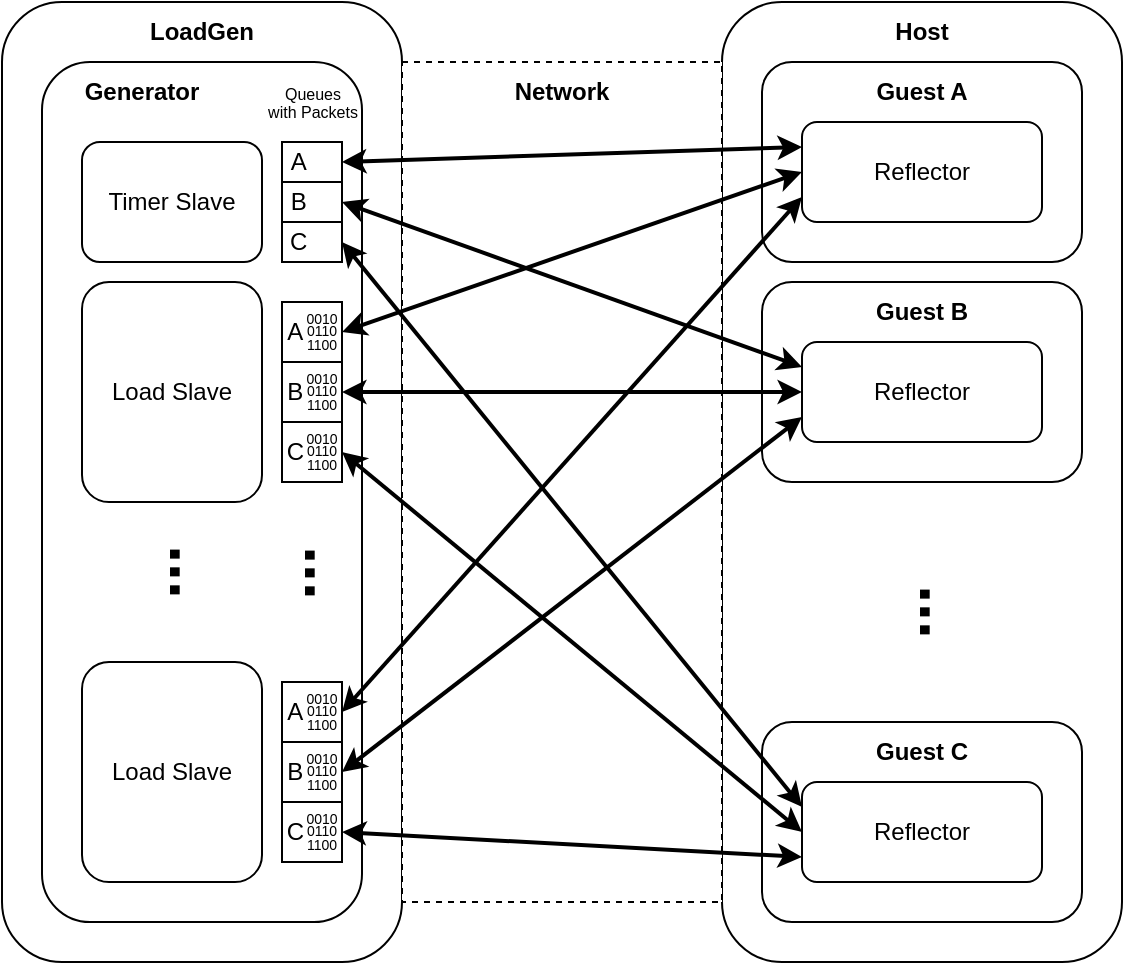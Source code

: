 <mxfile version="21.1.8" type="github">
  <diagram name="Page-1" id="eqyKnO2Cwf8LMekeqgzb">
    <mxGraphModel dx="989" dy="574" grid="1" gridSize="10" guides="1" tooltips="1" connect="1" arrows="1" fold="1" page="1" pageScale="1" pageWidth="800" pageHeight="800" math="0" shadow="0">
      <root>
        <mxCell id="0" />
        <mxCell id="1" parent="0" />
        <mxCell id="RFkQ3Km538WCamqR7Py1-1" value="" style="rounded=1;whiteSpace=wrap;html=1;" vertex="1" parent="1">
          <mxGeometry x="480" y="160" width="200" height="480" as="geometry" />
        </mxCell>
        <mxCell id="RFkQ3Km538WCamqR7Py1-2" value="&lt;b&gt;Host&lt;/b&gt;" style="text;html=1;strokeColor=none;fillColor=none;align=center;verticalAlign=middle;whiteSpace=wrap;rounded=0;" vertex="1" parent="1">
          <mxGeometry x="550" y="160" width="60" height="30" as="geometry" />
        </mxCell>
        <mxCell id="RFkQ3Km538WCamqR7Py1-3" value="" style="rounded=1;whiteSpace=wrap;html=1;" vertex="1" parent="1">
          <mxGeometry x="120" y="160" width="200" height="480" as="geometry" />
        </mxCell>
        <mxCell id="RFkQ3Km538WCamqR7Py1-4" value="&lt;b&gt;LoadGen&lt;/b&gt;" style="text;html=1;strokeColor=none;fillColor=none;align=center;verticalAlign=middle;whiteSpace=wrap;rounded=0;" vertex="1" parent="1">
          <mxGeometry x="190" y="160" width="60" height="30" as="geometry" />
        </mxCell>
        <mxCell id="RFkQ3Km538WCamqR7Py1-5" value="" style="rounded=0;whiteSpace=wrap;html=1;dashed=1;" vertex="1" parent="1">
          <mxGeometry x="320" y="190" width="160" height="420" as="geometry" />
        </mxCell>
        <mxCell id="RFkQ3Km538WCamqR7Py1-6" value="&lt;b&gt;Network&lt;/b&gt;" style="text;html=1;strokeColor=none;fillColor=none;align=center;verticalAlign=middle;whiteSpace=wrap;rounded=0;" vertex="1" parent="1">
          <mxGeometry x="370" y="190" width="60" height="30" as="geometry" />
        </mxCell>
        <mxCell id="RFkQ3Km538WCamqR7Py1-7" value="" style="rounded=1;whiteSpace=wrap;html=1;" vertex="1" parent="1">
          <mxGeometry x="500" y="190" width="160" height="100" as="geometry" />
        </mxCell>
        <mxCell id="RFkQ3Km538WCamqR7Py1-8" value="Guest A" style="text;html=1;strokeColor=none;fillColor=none;align=center;verticalAlign=middle;whiteSpace=wrap;rounded=0;fontStyle=1" vertex="1" parent="1">
          <mxGeometry x="550" y="190" width="60" height="30" as="geometry" />
        </mxCell>
        <mxCell id="RFkQ3Km538WCamqR7Py1-9" value="Reflector" style="rounded=1;whiteSpace=wrap;html=1;fontStyle=0" vertex="1" parent="1">
          <mxGeometry x="520" y="220" width="120" height="50" as="geometry" />
        </mxCell>
        <mxCell id="RFkQ3Km538WCamqR7Py1-10" value="" style="rounded=1;whiteSpace=wrap;html=1;" vertex="1" parent="1">
          <mxGeometry x="500" y="300" width="160" height="100" as="geometry" />
        </mxCell>
        <mxCell id="RFkQ3Km538WCamqR7Py1-11" value="Guest B" style="text;html=1;strokeColor=none;fillColor=none;align=center;verticalAlign=middle;whiteSpace=wrap;rounded=0;fontStyle=1" vertex="1" parent="1">
          <mxGeometry x="550" y="300" width="60" height="30" as="geometry" />
        </mxCell>
        <mxCell id="RFkQ3Km538WCamqR7Py1-12" value="Reflector" style="rounded=1;whiteSpace=wrap;html=1;fontStyle=0" vertex="1" parent="1">
          <mxGeometry x="520" y="330" width="120" height="50" as="geometry" />
        </mxCell>
        <mxCell id="RFkQ3Km538WCamqR7Py1-13" value="" style="rounded=1;whiteSpace=wrap;html=1;" vertex="1" parent="1">
          <mxGeometry x="500" y="520" width="160" height="100" as="geometry" />
        </mxCell>
        <mxCell id="RFkQ3Km538WCamqR7Py1-14" value="Guest C" style="text;html=1;strokeColor=none;fillColor=none;align=center;verticalAlign=middle;whiteSpace=wrap;rounded=0;fontStyle=1" vertex="1" parent="1">
          <mxGeometry x="550" y="520" width="60" height="30" as="geometry" />
        </mxCell>
        <mxCell id="RFkQ3Km538WCamqR7Py1-15" value="Reflector" style="rounded=1;whiteSpace=wrap;html=1;fontStyle=0" vertex="1" parent="1">
          <mxGeometry x="520" y="550" width="120" height="50" as="geometry" />
        </mxCell>
        <mxCell id="RFkQ3Km538WCamqR7Py1-19" value="" style="rounded=1;whiteSpace=wrap;html=1;" vertex="1" parent="1">
          <mxGeometry x="140" y="190" width="160" height="430" as="geometry" />
        </mxCell>
        <mxCell id="RFkQ3Km538WCamqR7Py1-20" value="&lt;b&gt;Generator&lt;/b&gt;" style="text;html=1;strokeColor=none;fillColor=none;align=center;verticalAlign=middle;whiteSpace=wrap;rounded=0;" vertex="1" parent="1">
          <mxGeometry x="160" y="190" width="60" height="30" as="geometry" />
        </mxCell>
        <mxCell id="RFkQ3Km538WCamqR7Py1-21" value="Timer Slave" style="rounded=1;whiteSpace=wrap;html=1;" vertex="1" parent="1">
          <mxGeometry x="160" y="230" width="90" height="60" as="geometry" />
        </mxCell>
        <mxCell id="RFkQ3Km538WCamqR7Py1-22" value="Load Slave" style="rounded=1;whiteSpace=wrap;html=1;" vertex="1" parent="1">
          <mxGeometry x="160" y="300" width="90" height="110" as="geometry" />
        </mxCell>
        <mxCell id="RFkQ3Km538WCamqR7Py1-23" value="Load Slave" style="rounded=1;whiteSpace=wrap;html=1;" vertex="1" parent="1">
          <mxGeometry x="160" y="490" width="90" height="110" as="geometry" />
        </mxCell>
        <mxCell id="RFkQ3Km538WCamqR7Py1-29" value="&lt;b&gt;&lt;font style=&quot;font-size: 32px;&quot;&gt;...&lt;/font&gt;&lt;/b&gt;" style="text;html=1;strokeColor=none;fillColor=none;align=center;verticalAlign=middle;whiteSpace=wrap;rounded=0;rotation=90;" vertex="1" parent="1">
          <mxGeometry x="560" y="450" width="60" height="30" as="geometry" />
        </mxCell>
        <mxCell id="RFkQ3Km538WCamqR7Py1-30" value="&lt;b&gt;&lt;font style=&quot;font-size: 32px;&quot;&gt;...&lt;/font&gt;&lt;/b&gt;" style="text;html=1;strokeColor=none;fillColor=none;align=center;verticalAlign=middle;whiteSpace=wrap;rounded=0;rotation=90;" vertex="1" parent="1">
          <mxGeometry x="185" y="430" width="60" height="30" as="geometry" />
        </mxCell>
        <mxCell id="RFkQ3Km538WCamqR7Py1-42" value="A&amp;nbsp; &amp;nbsp;&amp;nbsp;" style="rounded=0;whiteSpace=wrap;html=1;" vertex="1" parent="1">
          <mxGeometry x="260" y="230" width="30" height="20" as="geometry" />
        </mxCell>
        <mxCell id="RFkQ3Km538WCamqR7Py1-43" value="B&amp;nbsp; &amp;nbsp;&amp;nbsp;" style="rounded=0;whiteSpace=wrap;html=1;" vertex="1" parent="1">
          <mxGeometry x="260" y="250" width="30" height="20" as="geometry" />
        </mxCell>
        <mxCell id="RFkQ3Km538WCamqR7Py1-44" value="C&amp;nbsp; &amp;nbsp;&amp;nbsp;" style="rounded=0;whiteSpace=wrap;html=1;" vertex="1" parent="1">
          <mxGeometry x="260" y="270" width="30" height="20" as="geometry" />
        </mxCell>
        <mxCell id="RFkQ3Km538WCamqR7Py1-47" value="" style="shape=image;html=1;verticalAlign=top;verticalLabelPosition=bottom;labelBackgroundColor=#ffffff;imageAspect=0;aspect=fixed;image=https://cdn4.iconfinder.com/data/icons/essential-app-2/16/stop-watch-time-count-128.png" vertex="1" parent="1">
          <mxGeometry x="275" y="232.5" width="15" height="15" as="geometry" />
        </mxCell>
        <mxCell id="RFkQ3Km538WCamqR7Py1-48" value="" style="shape=image;html=1;verticalAlign=top;verticalLabelPosition=bottom;labelBackgroundColor=#ffffff;imageAspect=0;aspect=fixed;image=https://cdn4.iconfinder.com/data/icons/essential-app-2/16/stop-watch-time-count-128.png" vertex="1" parent="1">
          <mxGeometry x="275" y="252.5" width="15" height="15" as="geometry" />
        </mxCell>
        <mxCell id="RFkQ3Km538WCamqR7Py1-49" value="" style="shape=image;html=1;verticalAlign=top;verticalLabelPosition=bottom;labelBackgroundColor=#ffffff;imageAspect=0;aspect=fixed;image=https://cdn4.iconfinder.com/data/icons/essential-app-2/16/stop-watch-time-count-128.png" vertex="1" parent="1">
          <mxGeometry x="275" y="272.5" width="15" height="15" as="geometry" />
        </mxCell>
        <mxCell id="RFkQ3Km538WCamqR7Py1-50" value="A&amp;nbsp; &amp;nbsp; &amp;nbsp;" style="rounded=0;whiteSpace=wrap;html=1;" vertex="1" parent="1">
          <mxGeometry x="260" y="310" width="30" height="30" as="geometry" />
        </mxCell>
        <mxCell id="RFkQ3Km538WCamqR7Py1-51" value="B&amp;nbsp; &amp;nbsp; &amp;nbsp;" style="rounded=0;whiteSpace=wrap;html=1;" vertex="1" parent="1">
          <mxGeometry x="260" y="340" width="30" height="30" as="geometry" />
        </mxCell>
        <mxCell id="RFkQ3Km538WCamqR7Py1-52" value="C&amp;nbsp; &amp;nbsp; &amp;nbsp;" style="rounded=0;whiteSpace=wrap;html=1;" vertex="1" parent="1">
          <mxGeometry x="260" y="370" width="30" height="30" as="geometry" />
        </mxCell>
        <mxCell id="RFkQ3Km538WCamqR7Py1-53" value="&lt;p style=&quot;line-height: 60%;&quot;&gt;&lt;font style=&quot;font-size: 8px;&quot;&gt;Queues&lt;br&gt;with Packets&lt;/font&gt;&lt;/p&gt;" style="text;html=1;strokeColor=none;fillColor=none;align=center;verticalAlign=middle;whiteSpace=wrap;rounded=0;" vertex="1" parent="1">
          <mxGeometry x="247.5" y="200" width="55" height="20" as="geometry" />
        </mxCell>
        <mxCell id="RFkQ3Km538WCamqR7Py1-56" value="&lt;p style=&quot;line-height: 90%; font-size: 7px;&quot;&gt;0010&lt;br&gt;0110&lt;br&gt;1100&lt;/p&gt;" style="text;html=1;strokeColor=none;fillColor=none;align=center;verticalAlign=middle;whiteSpace=wrap;rounded=0;" vertex="1" parent="1">
          <mxGeometry x="270" y="315" width="20" height="20" as="geometry" />
        </mxCell>
        <mxCell id="RFkQ3Km538WCamqR7Py1-57" value="&lt;p style=&quot;line-height: 90%; font-size: 7px;&quot;&gt;0010&lt;br&gt;0110&lt;br&gt;1100&lt;/p&gt;" style="text;html=1;strokeColor=none;fillColor=none;align=center;verticalAlign=middle;whiteSpace=wrap;rounded=0;" vertex="1" parent="1">
          <mxGeometry x="270" y="345" width="20" height="20" as="geometry" />
        </mxCell>
        <mxCell id="RFkQ3Km538WCamqR7Py1-58" value="&lt;p style=&quot;line-height: 90%; font-size: 7px;&quot;&gt;0010&lt;br&gt;0110&lt;br&gt;1100&lt;/p&gt;" style="text;html=1;strokeColor=none;fillColor=none;align=center;verticalAlign=middle;whiteSpace=wrap;rounded=0;" vertex="1" parent="1">
          <mxGeometry x="270" y="375" width="20" height="20" as="geometry" />
        </mxCell>
        <mxCell id="RFkQ3Km538WCamqR7Py1-59" value="A&amp;nbsp; &amp;nbsp; &amp;nbsp;" style="rounded=0;whiteSpace=wrap;html=1;" vertex="1" parent="1">
          <mxGeometry x="260" y="500" width="30" height="30" as="geometry" />
        </mxCell>
        <mxCell id="RFkQ3Km538WCamqR7Py1-60" value="B&amp;nbsp; &amp;nbsp; &amp;nbsp;" style="rounded=0;whiteSpace=wrap;html=1;" vertex="1" parent="1">
          <mxGeometry x="260" y="530" width="30" height="30" as="geometry" />
        </mxCell>
        <mxCell id="RFkQ3Km538WCamqR7Py1-61" value="C&amp;nbsp; &amp;nbsp; &amp;nbsp;" style="rounded=0;whiteSpace=wrap;html=1;" vertex="1" parent="1">
          <mxGeometry x="260" y="560" width="30" height="30" as="geometry" />
        </mxCell>
        <mxCell id="RFkQ3Km538WCamqR7Py1-62" value="&lt;p style=&quot;line-height: 90%; font-size: 7px;&quot;&gt;0010&lt;br&gt;0110&lt;br&gt;1100&lt;/p&gt;" style="text;html=1;strokeColor=none;fillColor=none;align=center;verticalAlign=middle;whiteSpace=wrap;rounded=0;" vertex="1" parent="1">
          <mxGeometry x="270" y="505" width="20" height="20" as="geometry" />
        </mxCell>
        <mxCell id="RFkQ3Km538WCamqR7Py1-63" value="&lt;p style=&quot;line-height: 90%; font-size: 7px;&quot;&gt;0010&lt;br&gt;0110&lt;br&gt;1100&lt;/p&gt;" style="text;html=1;strokeColor=none;fillColor=none;align=center;verticalAlign=middle;whiteSpace=wrap;rounded=0;" vertex="1" parent="1">
          <mxGeometry x="270" y="535" width="20" height="20" as="geometry" />
        </mxCell>
        <mxCell id="RFkQ3Km538WCamqR7Py1-64" value="&lt;p style=&quot;line-height: 90%; font-size: 7px;&quot;&gt;0010&lt;br&gt;0110&lt;br&gt;1100&lt;/p&gt;" style="text;html=1;strokeColor=none;fillColor=none;align=center;verticalAlign=middle;whiteSpace=wrap;rounded=0;" vertex="1" parent="1">
          <mxGeometry x="270" y="565" width="20" height="20" as="geometry" />
        </mxCell>
        <mxCell id="RFkQ3Km538WCamqR7Py1-65" value="&lt;b&gt;&lt;font style=&quot;font-size: 32px;&quot;&gt;...&lt;/font&gt;&lt;/b&gt;" style="text;html=1;strokeColor=none;fillColor=none;align=center;verticalAlign=middle;whiteSpace=wrap;rounded=0;rotation=90;" vertex="1" parent="1">
          <mxGeometry x="252.5" y="430" width="60" height="30" as="geometry" />
        </mxCell>
        <mxCell id="RFkQ3Km538WCamqR7Py1-67" value="" style="endArrow=classic;startArrow=classic;html=1;rounded=0;entryX=0;entryY=0.25;entryDx=0;entryDy=0;exitX=1;exitY=0.5;exitDx=0;exitDy=0;strokeWidth=2;" edge="1" parent="1" source="RFkQ3Km538WCamqR7Py1-47" target="RFkQ3Km538WCamqR7Py1-9">
          <mxGeometry width="50" height="50" relative="1" as="geometry">
            <mxPoint x="340" y="510" as="sourcePoint" />
            <mxPoint x="390" y="460" as="targetPoint" />
          </mxGeometry>
        </mxCell>
        <mxCell id="RFkQ3Km538WCamqR7Py1-68" value="" style="endArrow=classic;startArrow=classic;html=1;rounded=0;entryX=0;entryY=0.5;entryDx=0;entryDy=0;exitX=1;exitY=0.5;exitDx=0;exitDy=0;strokeWidth=2;" edge="1" parent="1" source="RFkQ3Km538WCamqR7Py1-56" target="RFkQ3Km538WCamqR7Py1-9">
          <mxGeometry width="50" height="50" relative="1" as="geometry">
            <mxPoint x="300" y="250" as="sourcePoint" />
            <mxPoint x="530" y="243" as="targetPoint" />
          </mxGeometry>
        </mxCell>
        <mxCell id="RFkQ3Km538WCamqR7Py1-69" value="" style="endArrow=classic;startArrow=classic;html=1;rounded=0;entryX=0;entryY=0.75;entryDx=0;entryDy=0;exitX=1;exitY=0.5;exitDx=0;exitDy=0;strokeWidth=2;" edge="1" parent="1" source="RFkQ3Km538WCamqR7Py1-62" target="RFkQ3Km538WCamqR7Py1-9">
          <mxGeometry width="50" height="50" relative="1" as="geometry">
            <mxPoint x="310" y="260" as="sourcePoint" />
            <mxPoint x="540" y="253" as="targetPoint" />
          </mxGeometry>
        </mxCell>
        <mxCell id="RFkQ3Km538WCamqR7Py1-70" value="" style="endArrow=classic;startArrow=classic;html=1;rounded=0;entryX=0;entryY=0.25;entryDx=0;entryDy=0;exitX=1;exitY=0.5;exitDx=0;exitDy=0;strokeWidth=2;" edge="1" parent="1" source="RFkQ3Km538WCamqR7Py1-48" target="RFkQ3Km538WCamqR7Py1-12">
          <mxGeometry width="50" height="50" relative="1" as="geometry">
            <mxPoint x="300" y="250" as="sourcePoint" />
            <mxPoint x="530" y="243" as="targetPoint" />
          </mxGeometry>
        </mxCell>
        <mxCell id="RFkQ3Km538WCamqR7Py1-71" value="" style="endArrow=classic;startArrow=classic;html=1;rounded=0;entryX=0;entryY=0.5;entryDx=0;entryDy=0;exitX=1;exitY=0.5;exitDx=0;exitDy=0;strokeWidth=2;" edge="1" parent="1" source="RFkQ3Km538WCamqR7Py1-57" target="RFkQ3Km538WCamqR7Py1-12">
          <mxGeometry width="50" height="50" relative="1" as="geometry">
            <mxPoint x="300" y="270" as="sourcePoint" />
            <mxPoint x="530" y="353" as="targetPoint" />
          </mxGeometry>
        </mxCell>
        <mxCell id="RFkQ3Km538WCamqR7Py1-72" value="" style="endArrow=classic;startArrow=classic;html=1;rounded=0;entryX=0;entryY=0.75;entryDx=0;entryDy=0;exitX=1;exitY=0.5;exitDx=0;exitDy=0;strokeWidth=2;" edge="1" parent="1" source="RFkQ3Km538WCamqR7Py1-63" target="RFkQ3Km538WCamqR7Py1-12">
          <mxGeometry width="50" height="50" relative="1" as="geometry">
            <mxPoint x="300" y="365" as="sourcePoint" />
            <mxPoint x="530" y="365" as="targetPoint" />
          </mxGeometry>
        </mxCell>
        <mxCell id="RFkQ3Km538WCamqR7Py1-73" value="" style="endArrow=classic;startArrow=classic;html=1;rounded=0;entryX=0;entryY=0.5;entryDx=0;entryDy=0;exitX=1;exitY=0.5;exitDx=0;exitDy=0;strokeWidth=2;" edge="1" parent="1" source="RFkQ3Km538WCamqR7Py1-58" target="RFkQ3Km538WCamqR7Py1-15">
          <mxGeometry width="50" height="50" relative="1" as="geometry">
            <mxPoint x="300" y="365" as="sourcePoint" />
            <mxPoint x="530" y="365" as="targetPoint" />
          </mxGeometry>
        </mxCell>
        <mxCell id="RFkQ3Km538WCamqR7Py1-74" value="" style="endArrow=classic;startArrow=classic;html=1;rounded=0;entryX=0;entryY=0.25;entryDx=0;entryDy=0;exitX=1;exitY=0.5;exitDx=0;exitDy=0;strokeWidth=2;" edge="1" parent="1" source="RFkQ3Km538WCamqR7Py1-44" target="RFkQ3Km538WCamqR7Py1-15">
          <mxGeometry width="50" height="50" relative="1" as="geometry">
            <mxPoint x="300" y="395" as="sourcePoint" />
            <mxPoint x="530" y="585" as="targetPoint" />
          </mxGeometry>
        </mxCell>
        <mxCell id="RFkQ3Km538WCamqR7Py1-75" value="" style="endArrow=classic;startArrow=classic;html=1;rounded=0;entryX=0;entryY=0.75;entryDx=0;entryDy=0;exitX=1;exitY=0.5;exitDx=0;exitDy=0;strokeWidth=2;" edge="1" parent="1" source="RFkQ3Km538WCamqR7Py1-64" target="RFkQ3Km538WCamqR7Py1-15">
          <mxGeometry width="50" height="50" relative="1" as="geometry">
            <mxPoint x="310" y="405" as="sourcePoint" />
            <mxPoint x="540" y="595" as="targetPoint" />
          </mxGeometry>
        </mxCell>
      </root>
    </mxGraphModel>
  </diagram>
</mxfile>
